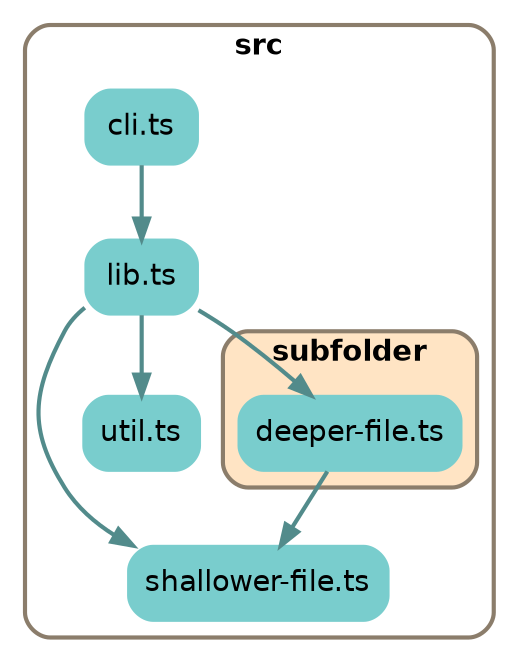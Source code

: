 
digraph G {
    //splines=line;
    //splines=polyline;
    splines=true;
    rankdir=TB;
    //newrank=true;
    compound=true;
    graph [fontname = "helvetica"];  // dpi=72
    node [fontname = "helvetica"];
    edge [fontname = "helvetica"];
    
    // files in their folder clusters

    subgraph cluster8911107781 {
        label=<<b>src</b>>;
        style="rounded";
        color=bisque4;
        penwidth=2;
                
        "src/cli.ts" [label="cli.ts", shape=rectangle; style="rounded,filled"; color=darkslategray3];
        "src/lib.ts" [label="lib.ts", shape=rectangle; style="rounded,filled"; color=darkslategray3];
        "src/shallower-file.ts" [label="shallower-file.ts", shape=rectangle; style="rounded,filled"; color=darkslategray3];
        "src/util.ts" [label="util.ts", shape=rectangle; style="rounded,filled"; color=darkslategray3];

        subgraph cluster6549005636 {
            label=<<b>subfolder</b>>;
            style="rounded,filled";
            fillcolor=bisque;
            color=bisque4;
            penwidth=2;
                
            "src/subfolder/deeper-file.ts" [label="deeper-file.ts", shape=rectangle; style="rounded,filled"; color=darkslategray3];
        }
    }

    // edges between files
    "src/cli.ts" -> "src/lib.ts" [penwidth=2; color=darkslategray4];
    "src/lib.ts" -> "src/util.ts" [penwidth=2; color=darkslategray4];
    "src/lib.ts" -> "src/subfolder/deeper-file.ts" [penwidth=2; color=darkslategray4];
    "src/lib.ts" -> "src/shallower-file.ts" [penwidth=2; color=darkslategray4];
    "src/subfolder/deeper-file.ts" -> "src/shallower-file.ts" [penwidth=2; color=darkslategray4];

}
